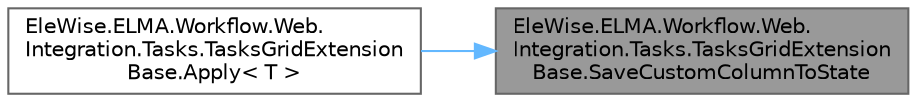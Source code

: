 digraph "EleWise.ELMA.Workflow.Web.Integration.Tasks.TasksGridExtensionBase.SaveCustomColumnToState"
{
 // LATEX_PDF_SIZE
  bgcolor="transparent";
  edge [fontname=Helvetica,fontsize=10,labelfontname=Helvetica,labelfontsize=10];
  node [fontname=Helvetica,fontsize=10,shape=box,height=0.2,width=0.4];
  rankdir="RL";
  Node1 [id="Node000001",label="EleWise.ELMA.Workflow.Web.\lIntegration.Tasks.TasksGridExtension\lBase.SaveCustomColumnToState",height=0.2,width=0.4,color="gray40", fillcolor="grey60", style="filled", fontcolor="black",tooltip="Нужно ли созхранять кастомные колонки в состояние"];
  Node1 -> Node2 [id="edge1_Node000001_Node000002",dir="back",color="steelblue1",style="solid",tooltip=" "];
  Node2 [id="Node000002",label="EleWise.ELMA.Workflow.Web.\lIntegration.Tasks.TasksGridExtension\lBase.Apply\< T \>",height=0.2,width=0.4,color="grey40", fillcolor="white", style="filled",URL="$class_ele_wise_1_1_e_l_m_a_1_1_workflow_1_1_web_1_1_integration_1_1_tasks_1_1_tasks_grid_extension_base.html#a1bfad9d3f4381d0194dac72602ba9ab5",tooltip=" "];
}
